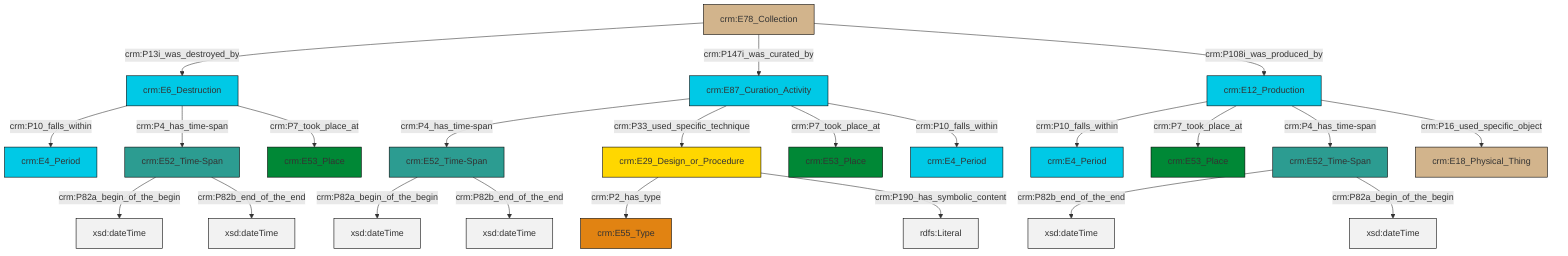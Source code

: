 graph TD
classDef Literal fill:#f2f2f2,stroke:#000000;
classDef CRM_Entity fill:#FFFFFF,stroke:#000000;
classDef Temporal_Entity fill:#00C9E6, stroke:#000000;
classDef Type fill:#E18312, stroke:#000000;
classDef Time-Span fill:#2C9C91, stroke:#000000;
classDef Appellation fill:#FFEB7F, stroke:#000000;
classDef Place fill:#008836, stroke:#000000;
classDef Persistent_Item fill:#B266B2, stroke:#000000;
classDef Conceptual_Object fill:#FFD700, stroke:#000000;
classDef Physical_Thing fill:#D2B48C, stroke:#000000;
classDef Actor fill:#f58aad, stroke:#000000;
classDef PC_Classes fill:#4ce600, stroke:#000000;
classDef Multi fill:#cccccc,stroke:#000000;

0["crm:E29_Design_or_Procedure"]:::Conceptual_Object -->|crm:P2_has_type| 1["crm:E55_Type"]:::Type
2["crm:E87_Curation_Activity"]:::Temporal_Entity -->|crm:P4_has_time-span| 3["crm:E52_Time-Span"]:::Time-Span
4["crm:E6_Destruction"]:::Temporal_Entity -->|crm:P10_falls_within| 5["crm:E4_Period"]:::Temporal_Entity
12["crm:E52_Time-Span"]:::Time-Span -->|crm:P82a_begin_of_the_begin| 13[xsd:dateTime]:::Literal
3["crm:E52_Time-Span"]:::Time-Span -->|crm:P82a_begin_of_the_begin| 15[xsd:dateTime]:::Literal
16["crm:E12_Production"]:::Temporal_Entity -->|crm:P10_falls_within| 17["crm:E4_Period"]:::Temporal_Entity
12["crm:E52_Time-Span"]:::Time-Span -->|crm:P82b_end_of_the_end| 18[xsd:dateTime]:::Literal
16["crm:E12_Production"]:::Temporal_Entity -->|crm:P7_took_place_at| 19["crm:E53_Place"]:::Place
2["crm:E87_Curation_Activity"]:::Temporal_Entity -->|crm:P33_used_specific_technique| 0["crm:E29_Design_or_Procedure"]:::Conceptual_Object
16["crm:E12_Production"]:::Temporal_Entity -->|crm:P4_has_time-span| 22["crm:E52_Time-Span"]:::Time-Span
4["crm:E6_Destruction"]:::Temporal_Entity -->|crm:P4_has_time-span| 12["crm:E52_Time-Span"]:::Time-Span
4["crm:E6_Destruction"]:::Temporal_Entity -->|crm:P7_took_place_at| 23["crm:E53_Place"]:::Place
16["crm:E12_Production"]:::Temporal_Entity -->|crm:P16_used_specific_object| 8["crm:E18_Physical_Thing"]:::Physical_Thing
0["crm:E29_Design_or_Procedure"]:::Conceptual_Object -->|crm:P190_has_symbolic_content| 24[rdfs:Literal]:::Literal
22["crm:E52_Time-Span"]:::Time-Span -->|crm:P82b_end_of_the_end| 25[xsd:dateTime]:::Literal
22["crm:E52_Time-Span"]:::Time-Span -->|crm:P82a_begin_of_the_begin| 26[xsd:dateTime]:::Literal
10["crm:E78_Collection"]:::Physical_Thing -->|crm:P13i_was_destroyed_by| 4["crm:E6_Destruction"]:::Temporal_Entity
10["crm:E78_Collection"]:::Physical_Thing -->|crm:P147i_was_curated_by| 2["crm:E87_Curation_Activity"]:::Temporal_Entity
2["crm:E87_Curation_Activity"]:::Temporal_Entity -->|crm:P7_took_place_at| 30["crm:E53_Place"]:::Place
3["crm:E52_Time-Span"]:::Time-Span -->|crm:P82b_end_of_the_end| 32[xsd:dateTime]:::Literal
2["crm:E87_Curation_Activity"]:::Temporal_Entity -->|crm:P10_falls_within| 6["crm:E4_Period"]:::Temporal_Entity
10["crm:E78_Collection"]:::Physical_Thing -->|crm:P108i_was_produced_by| 16["crm:E12_Production"]:::Temporal_Entity